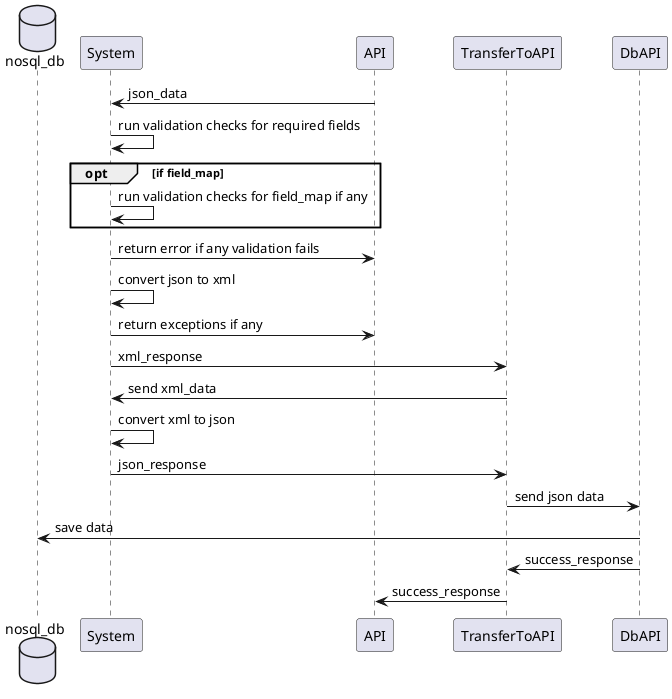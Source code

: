 @startuml
database nosql_db
System <- API : json_data
System -> System : run validation checks for required fields
opt if field_map
    System -> System : run validation checks for field_map if any
end
System -> API : return error if any validation fails
System -> System : convert json to xml
System -> API : return exceptions if any
TransferToAPI <- System : xml_response
TransferToAPI -> System : send xml_data
System -> System : convert xml to json
System -> TransferToAPI : json_response
TransferToAPI -> DbAPI : send json data
DbAPI -> nosql_db : save data
DbAPI -> TransferToAPI : success_response
TransferToAPI -> API : success_response
@enduml